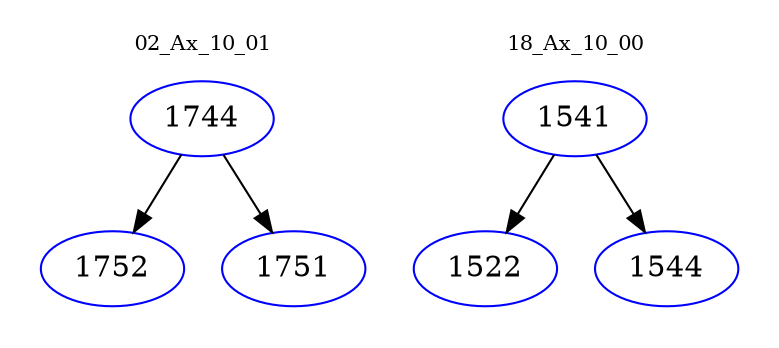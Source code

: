 digraph{
subgraph cluster_0 {
color = white
label = "02_Ax_10_01";
fontsize=10;
T0_1744 [label="1744", color="blue"]
T0_1744 -> T0_1752 [color="black"]
T0_1752 [label="1752", color="blue"]
T0_1744 -> T0_1751 [color="black"]
T0_1751 [label="1751", color="blue"]
}
subgraph cluster_1 {
color = white
label = "18_Ax_10_00";
fontsize=10;
T1_1541 [label="1541", color="blue"]
T1_1541 -> T1_1522 [color="black"]
T1_1522 [label="1522", color="blue"]
T1_1541 -> T1_1544 [color="black"]
T1_1544 [label="1544", color="blue"]
}
}
